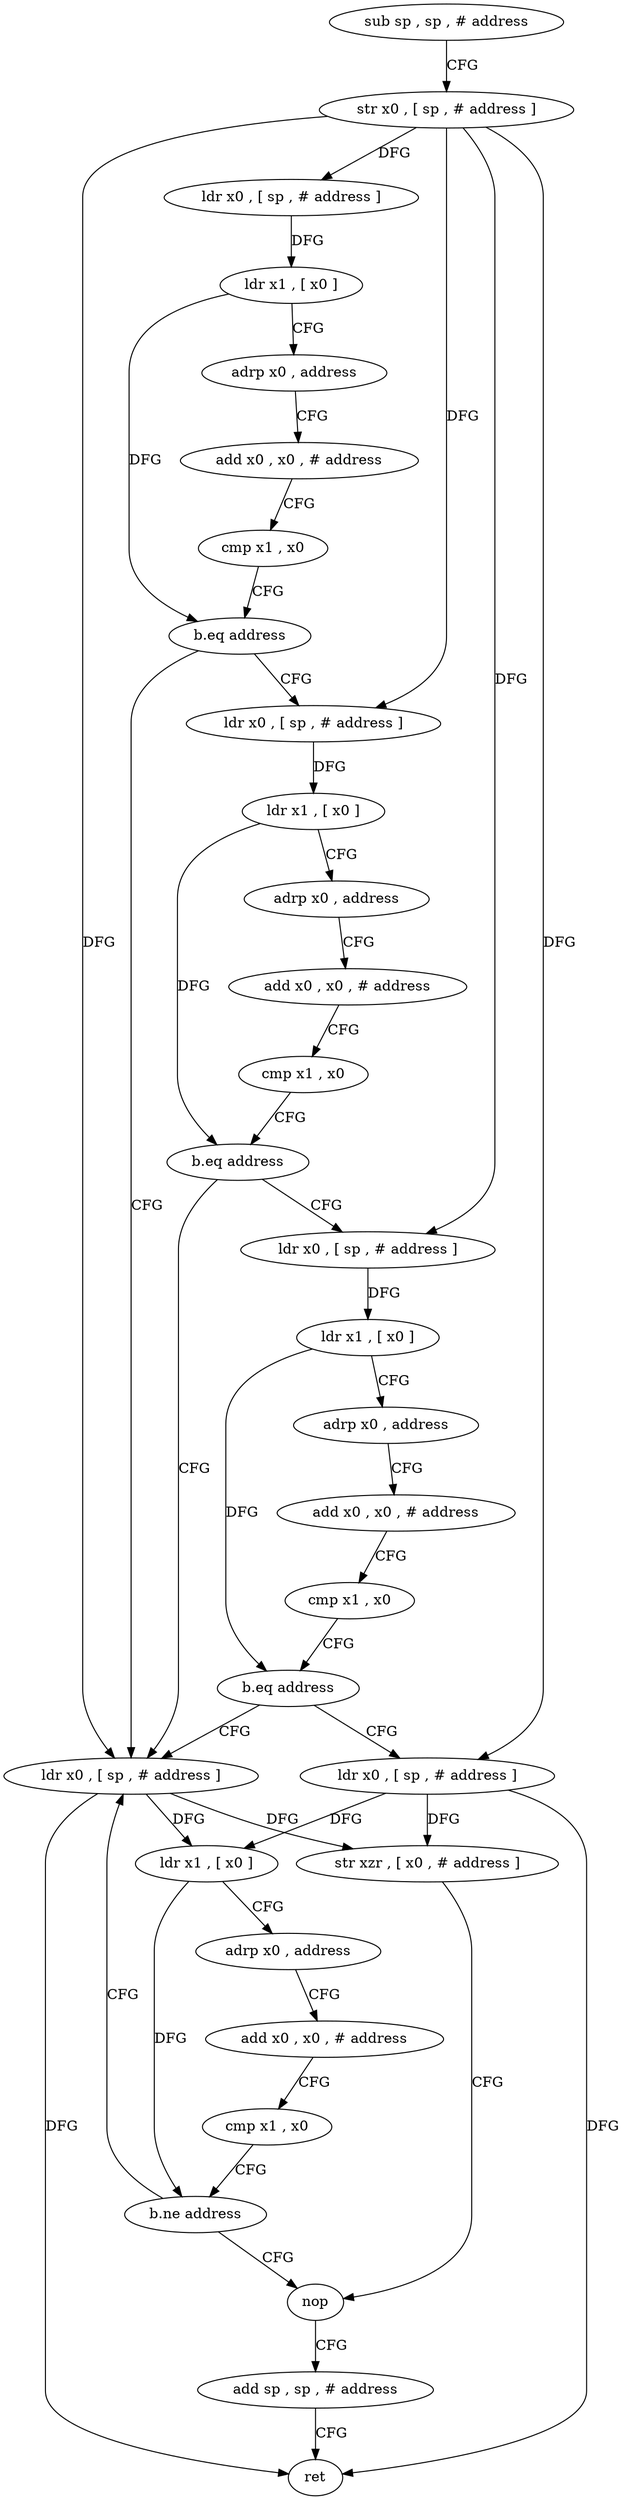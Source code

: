 digraph "func" {
"4244176" [label = "sub sp , sp , # address" ]
"4244180" [label = "str x0 , [ sp , # address ]" ]
"4244184" [label = "ldr x0 , [ sp , # address ]" ]
"4244188" [label = "ldr x1 , [ x0 ]" ]
"4244192" [label = "adrp x0 , address" ]
"4244196" [label = "add x0 , x0 , # address" ]
"4244200" [label = "cmp x1 , x0" ]
"4244204" [label = "b.eq address" ]
"4244280" [label = "ldr x0 , [ sp , # address ]" ]
"4244208" [label = "ldr x0 , [ sp , # address ]" ]
"4244284" [label = "str xzr , [ x0 , # address ]" ]
"4244288" [label = "nop" ]
"4244212" [label = "ldr x1 , [ x0 ]" ]
"4244216" [label = "adrp x0 , address" ]
"4244220" [label = "add x0 , x0 , # address" ]
"4244224" [label = "cmp x1 , x0" ]
"4244228" [label = "b.eq address" ]
"4244232" [label = "ldr x0 , [ sp , # address ]" ]
"4244236" [label = "ldr x1 , [ x0 ]" ]
"4244240" [label = "adrp x0 , address" ]
"4244244" [label = "add x0 , x0 , # address" ]
"4244248" [label = "cmp x1 , x0" ]
"4244252" [label = "b.eq address" ]
"4244256" [label = "ldr x0 , [ sp , # address ]" ]
"4244260" [label = "ldr x1 , [ x0 ]" ]
"4244264" [label = "adrp x0 , address" ]
"4244268" [label = "add x0 , x0 , # address" ]
"4244272" [label = "cmp x1 , x0" ]
"4244276" [label = "b.ne address" ]
"4244292" [label = "add sp , sp , # address" ]
"4244296" [label = "ret" ]
"4244176" -> "4244180" [ label = "CFG" ]
"4244180" -> "4244184" [ label = "DFG" ]
"4244180" -> "4244280" [ label = "DFG" ]
"4244180" -> "4244208" [ label = "DFG" ]
"4244180" -> "4244232" [ label = "DFG" ]
"4244180" -> "4244256" [ label = "DFG" ]
"4244184" -> "4244188" [ label = "DFG" ]
"4244188" -> "4244192" [ label = "CFG" ]
"4244188" -> "4244204" [ label = "DFG" ]
"4244192" -> "4244196" [ label = "CFG" ]
"4244196" -> "4244200" [ label = "CFG" ]
"4244200" -> "4244204" [ label = "CFG" ]
"4244204" -> "4244280" [ label = "CFG" ]
"4244204" -> "4244208" [ label = "CFG" ]
"4244280" -> "4244284" [ label = "DFG" ]
"4244280" -> "4244296" [ label = "DFG" ]
"4244280" -> "4244260" [ label = "DFG" ]
"4244208" -> "4244212" [ label = "DFG" ]
"4244284" -> "4244288" [ label = "CFG" ]
"4244288" -> "4244292" [ label = "CFG" ]
"4244212" -> "4244216" [ label = "CFG" ]
"4244212" -> "4244228" [ label = "DFG" ]
"4244216" -> "4244220" [ label = "CFG" ]
"4244220" -> "4244224" [ label = "CFG" ]
"4244224" -> "4244228" [ label = "CFG" ]
"4244228" -> "4244280" [ label = "CFG" ]
"4244228" -> "4244232" [ label = "CFG" ]
"4244232" -> "4244236" [ label = "DFG" ]
"4244236" -> "4244240" [ label = "CFG" ]
"4244236" -> "4244252" [ label = "DFG" ]
"4244240" -> "4244244" [ label = "CFG" ]
"4244244" -> "4244248" [ label = "CFG" ]
"4244248" -> "4244252" [ label = "CFG" ]
"4244252" -> "4244280" [ label = "CFG" ]
"4244252" -> "4244256" [ label = "CFG" ]
"4244256" -> "4244260" [ label = "DFG" ]
"4244256" -> "4244284" [ label = "DFG" ]
"4244256" -> "4244296" [ label = "DFG" ]
"4244260" -> "4244264" [ label = "CFG" ]
"4244260" -> "4244276" [ label = "DFG" ]
"4244264" -> "4244268" [ label = "CFG" ]
"4244268" -> "4244272" [ label = "CFG" ]
"4244272" -> "4244276" [ label = "CFG" ]
"4244276" -> "4244288" [ label = "CFG" ]
"4244276" -> "4244280" [ label = "CFG" ]
"4244292" -> "4244296" [ label = "CFG" ]
}
